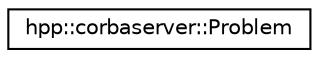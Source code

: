 digraph "Graphical Class Hierarchy"
{
  edge [fontname="Helvetica",fontsize="10",labelfontname="Helvetica",labelfontsize="10"];
  node [fontname="Helvetica",fontsize="10",shape=record];
  rankdir="LR";
  Node1 [label="hpp::corbaserver::Problem",height=0.2,width=0.4,color="black", fillcolor="white", style="filled",URL="$a00007.html",tooltip="To define and solve a path planning problem. "];
}
